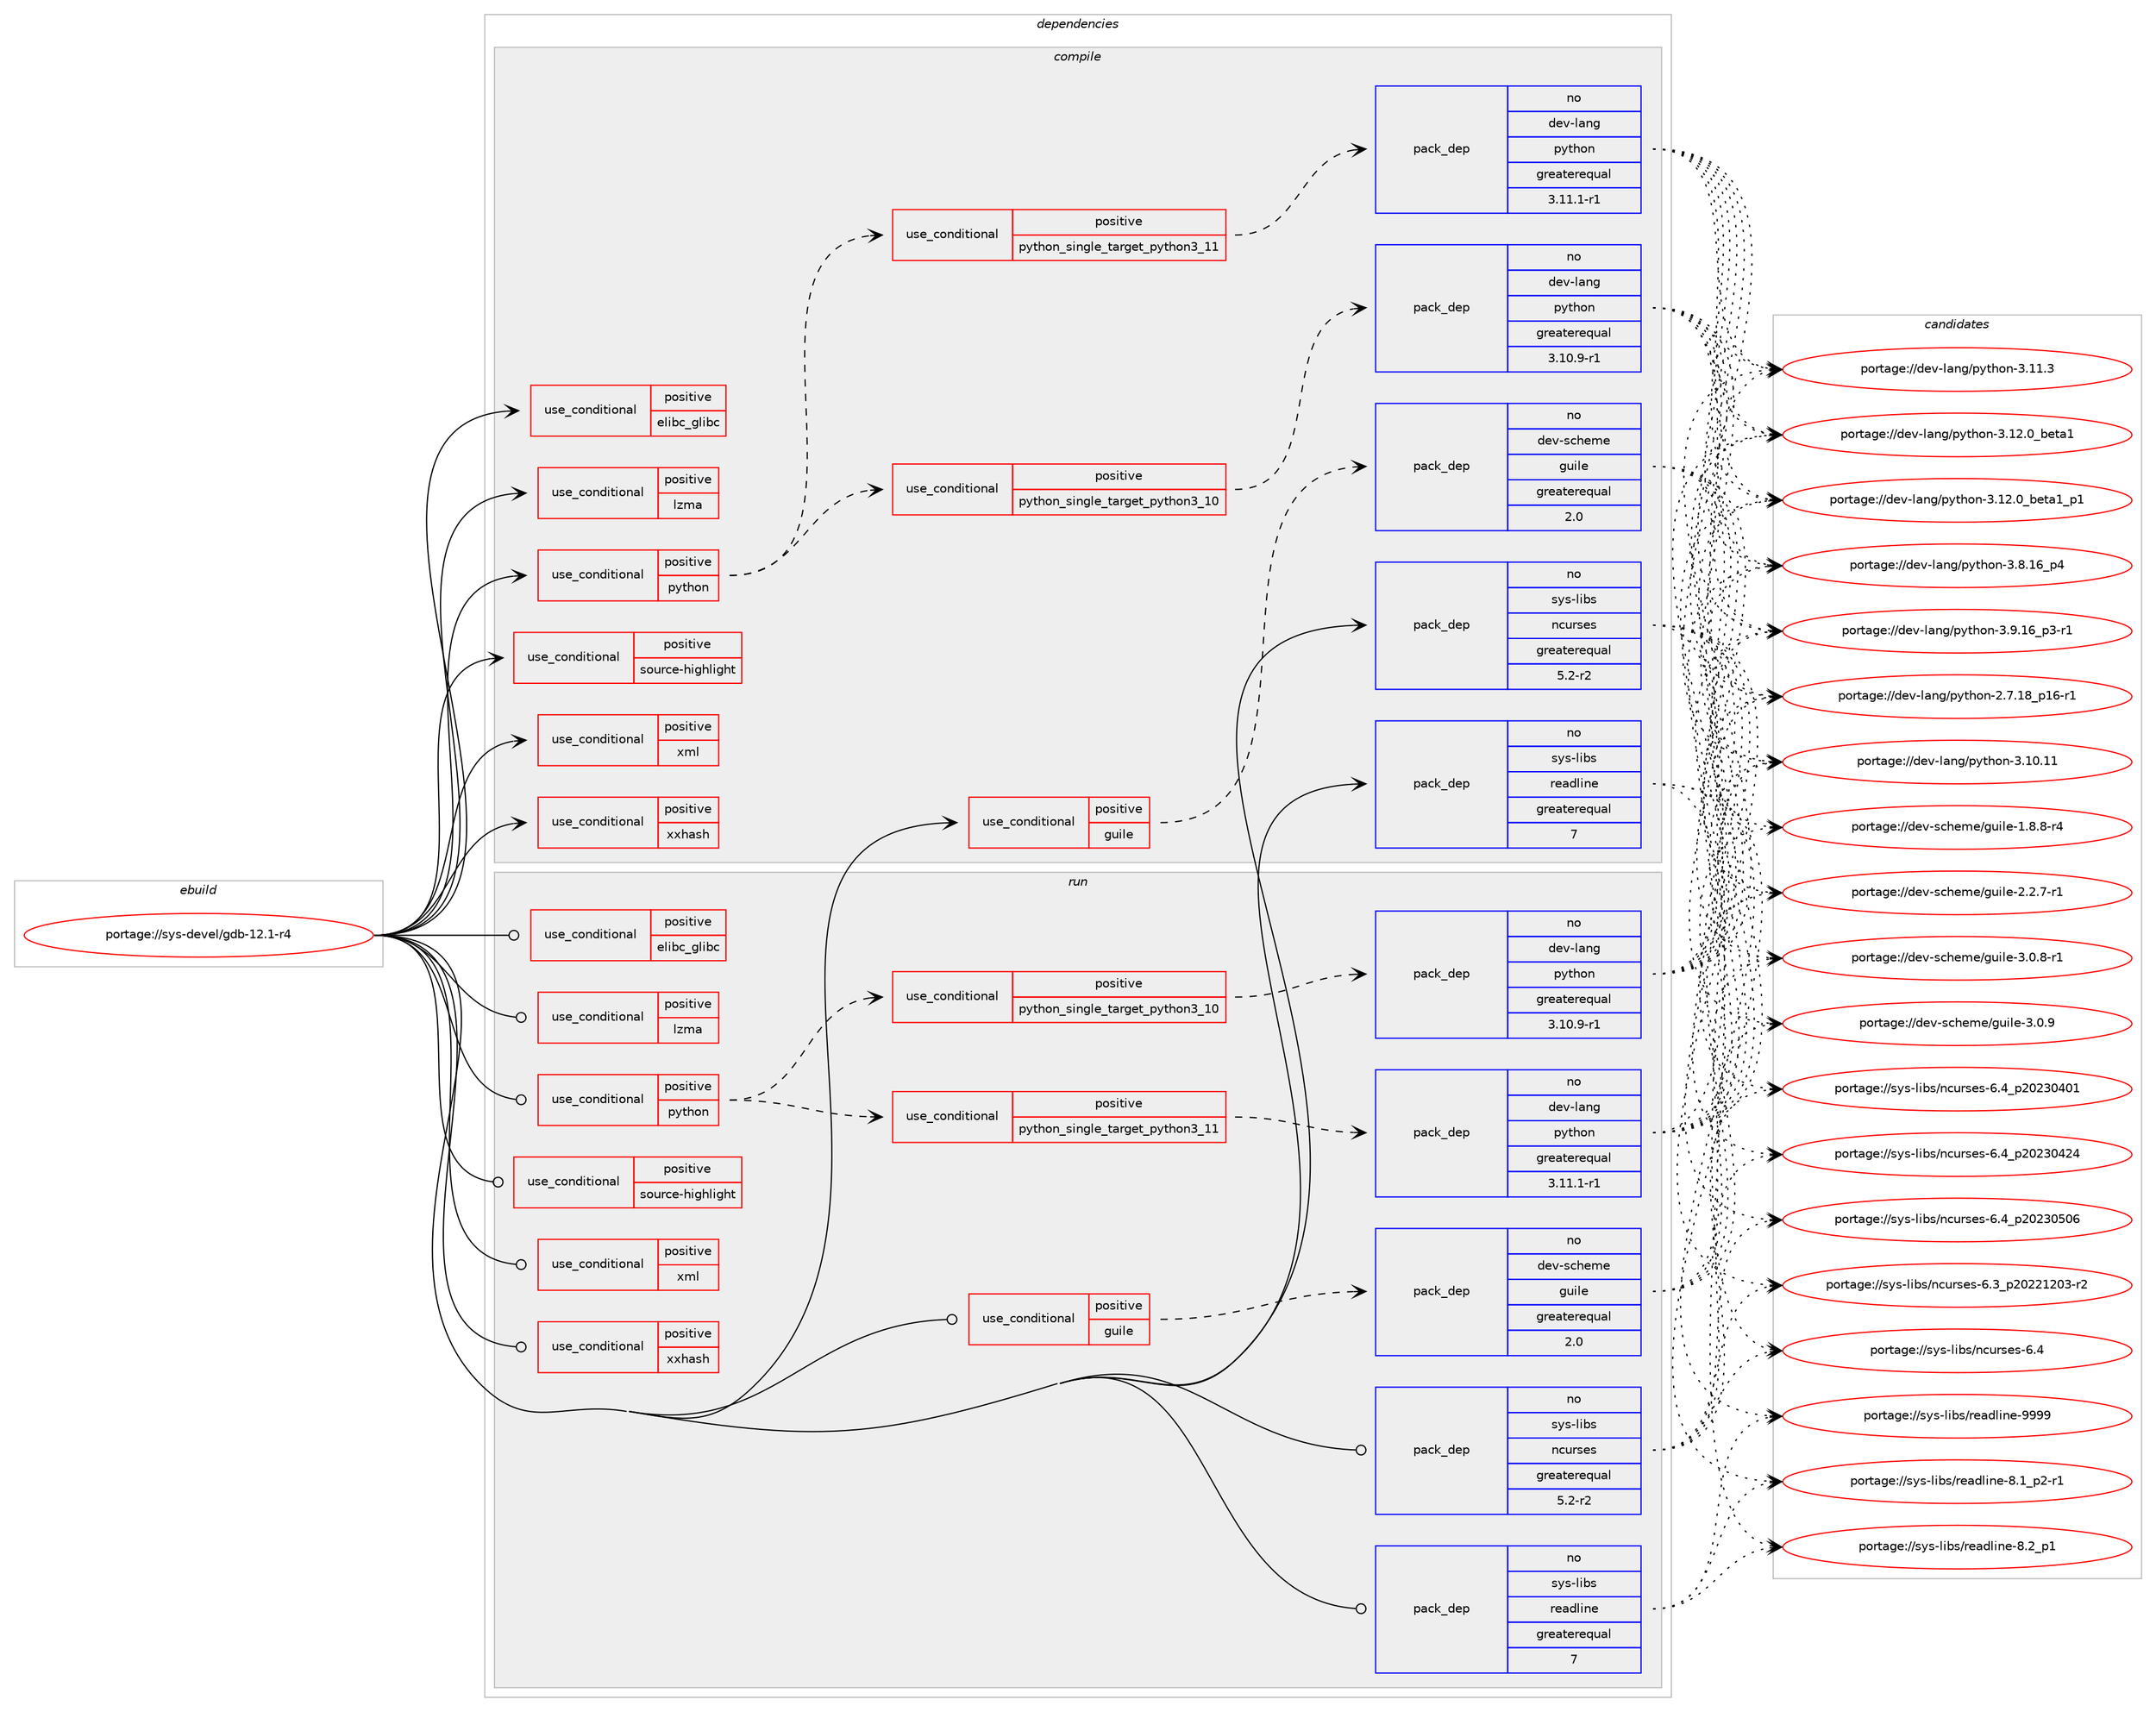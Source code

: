 digraph prolog {

# *************
# Graph options
# *************

newrank=true;
concentrate=true;
compound=true;
graph [rankdir=LR,fontname=Helvetica,fontsize=10,ranksep=1.5];#, ranksep=2.5, nodesep=0.2];
edge  [arrowhead=vee];
node  [fontname=Helvetica,fontsize=10];

# **********
# The ebuild
# **********

subgraph cluster_leftcol {
color=gray;
rank=same;
label=<<i>ebuild</i>>;
id [label="portage://sys-devel/gdb-12.1-r4", color=red, width=4, href="../sys-devel/gdb-12.1-r4.svg"];
}

# ****************
# The dependencies
# ****************

subgraph cluster_midcol {
color=gray;
label=<<i>dependencies</i>>;
subgraph cluster_compile {
fillcolor="#eeeeee";
style=filled;
label=<<i>compile</i>>;
subgraph cond3173 {
dependency4723 [label=<<TABLE BORDER="0" CELLBORDER="1" CELLSPACING="0" CELLPADDING="4"><TR><TD ROWSPAN="3" CELLPADDING="10">use_conditional</TD></TR><TR><TD>positive</TD></TR><TR><TD>elibc_glibc</TD></TR></TABLE>>, shape=none, color=red];
# *** BEGIN UNKNOWN DEPENDENCY TYPE (TODO) ***
# dependency4723 -> package_dependency(portage://sys-devel/gdb-12.1-r4,install,no,net-libs,libnsl,none,[,,],any_same_slot,[])
# *** END UNKNOWN DEPENDENCY TYPE (TODO) ***

}
id:e -> dependency4723:w [weight=20,style="solid",arrowhead="vee"];
subgraph cond3174 {
dependency4724 [label=<<TABLE BORDER="0" CELLBORDER="1" CELLSPACING="0" CELLPADDING="4"><TR><TD ROWSPAN="3" CELLPADDING="10">use_conditional</TD></TR><TR><TD>positive</TD></TR><TR><TD>guile</TD></TR></TABLE>>, shape=none, color=red];
subgraph pack1525 {
dependency4725 [label=<<TABLE BORDER="0" CELLBORDER="1" CELLSPACING="0" CELLPADDING="4" WIDTH="220"><TR><TD ROWSPAN="6" CELLPADDING="30">pack_dep</TD></TR><TR><TD WIDTH="110">no</TD></TR><TR><TD>dev-scheme</TD></TR><TR><TD>guile</TD></TR><TR><TD>greaterequal</TD></TR><TR><TD>2.0</TD></TR></TABLE>>, shape=none, color=blue];
}
dependency4724:e -> dependency4725:w [weight=20,style="dashed",arrowhead="vee"];
}
id:e -> dependency4724:w [weight=20,style="solid",arrowhead="vee"];
subgraph cond3175 {
dependency4726 [label=<<TABLE BORDER="0" CELLBORDER="1" CELLSPACING="0" CELLPADDING="4"><TR><TD ROWSPAN="3" CELLPADDING="10">use_conditional</TD></TR><TR><TD>positive</TD></TR><TR><TD>lzma</TD></TR></TABLE>>, shape=none, color=red];
# *** BEGIN UNKNOWN DEPENDENCY TYPE (TODO) ***
# dependency4726 -> package_dependency(portage://sys-devel/gdb-12.1-r4,install,no,app-arch,xz-utils,none,[,,],[],[])
# *** END UNKNOWN DEPENDENCY TYPE (TODO) ***

}
id:e -> dependency4726:w [weight=20,style="solid",arrowhead="vee"];
subgraph cond3176 {
dependency4727 [label=<<TABLE BORDER="0" CELLBORDER="1" CELLSPACING="0" CELLPADDING="4"><TR><TD ROWSPAN="3" CELLPADDING="10">use_conditional</TD></TR><TR><TD>positive</TD></TR><TR><TD>python</TD></TR></TABLE>>, shape=none, color=red];
subgraph cond3177 {
dependency4728 [label=<<TABLE BORDER="0" CELLBORDER="1" CELLSPACING="0" CELLPADDING="4"><TR><TD ROWSPAN="3" CELLPADDING="10">use_conditional</TD></TR><TR><TD>positive</TD></TR><TR><TD>python_single_target_python3_10</TD></TR></TABLE>>, shape=none, color=red];
subgraph pack1526 {
dependency4729 [label=<<TABLE BORDER="0" CELLBORDER="1" CELLSPACING="0" CELLPADDING="4" WIDTH="220"><TR><TD ROWSPAN="6" CELLPADDING="30">pack_dep</TD></TR><TR><TD WIDTH="110">no</TD></TR><TR><TD>dev-lang</TD></TR><TR><TD>python</TD></TR><TR><TD>greaterequal</TD></TR><TR><TD>3.10.9-r1</TD></TR></TABLE>>, shape=none, color=blue];
}
dependency4728:e -> dependency4729:w [weight=20,style="dashed",arrowhead="vee"];
}
dependency4727:e -> dependency4728:w [weight=20,style="dashed",arrowhead="vee"];
subgraph cond3178 {
dependency4730 [label=<<TABLE BORDER="0" CELLBORDER="1" CELLSPACING="0" CELLPADDING="4"><TR><TD ROWSPAN="3" CELLPADDING="10">use_conditional</TD></TR><TR><TD>positive</TD></TR><TR><TD>python_single_target_python3_11</TD></TR></TABLE>>, shape=none, color=red];
subgraph pack1527 {
dependency4731 [label=<<TABLE BORDER="0" CELLBORDER="1" CELLSPACING="0" CELLPADDING="4" WIDTH="220"><TR><TD ROWSPAN="6" CELLPADDING="30">pack_dep</TD></TR><TR><TD WIDTH="110">no</TD></TR><TR><TD>dev-lang</TD></TR><TR><TD>python</TD></TR><TR><TD>greaterequal</TD></TR><TR><TD>3.11.1-r1</TD></TR></TABLE>>, shape=none, color=blue];
}
dependency4730:e -> dependency4731:w [weight=20,style="dashed",arrowhead="vee"];
}
dependency4727:e -> dependency4730:w [weight=20,style="dashed",arrowhead="vee"];
}
id:e -> dependency4727:w [weight=20,style="solid",arrowhead="vee"];
subgraph cond3179 {
dependency4732 [label=<<TABLE BORDER="0" CELLBORDER="1" CELLSPACING="0" CELLPADDING="4"><TR><TD ROWSPAN="3" CELLPADDING="10">use_conditional</TD></TR><TR><TD>positive</TD></TR><TR><TD>source-highlight</TD></TR></TABLE>>, shape=none, color=red];
# *** BEGIN UNKNOWN DEPENDENCY TYPE (TODO) ***
# dependency4732 -> package_dependency(portage://sys-devel/gdb-12.1-r4,install,no,dev-util,source-highlight,none,[,,],[],[])
# *** END UNKNOWN DEPENDENCY TYPE (TODO) ***

}
id:e -> dependency4732:w [weight=20,style="solid",arrowhead="vee"];
subgraph cond3180 {
dependency4733 [label=<<TABLE BORDER="0" CELLBORDER="1" CELLSPACING="0" CELLPADDING="4"><TR><TD ROWSPAN="3" CELLPADDING="10">use_conditional</TD></TR><TR><TD>positive</TD></TR><TR><TD>xml</TD></TR></TABLE>>, shape=none, color=red];
# *** BEGIN UNKNOWN DEPENDENCY TYPE (TODO) ***
# dependency4733 -> package_dependency(portage://sys-devel/gdb-12.1-r4,install,no,dev-libs,expat,none,[,,],[],[])
# *** END UNKNOWN DEPENDENCY TYPE (TODO) ***

}
id:e -> dependency4733:w [weight=20,style="solid",arrowhead="vee"];
subgraph cond3181 {
dependency4734 [label=<<TABLE BORDER="0" CELLBORDER="1" CELLSPACING="0" CELLPADDING="4"><TR><TD ROWSPAN="3" CELLPADDING="10">use_conditional</TD></TR><TR><TD>positive</TD></TR><TR><TD>xxhash</TD></TR></TABLE>>, shape=none, color=red];
# *** BEGIN UNKNOWN DEPENDENCY TYPE (TODO) ***
# dependency4734 -> package_dependency(portage://sys-devel/gdb-12.1-r4,install,no,dev-libs,xxhash,none,[,,],[],[])
# *** END UNKNOWN DEPENDENCY TYPE (TODO) ***

}
id:e -> dependency4734:w [weight=20,style="solid",arrowhead="vee"];
# *** BEGIN UNKNOWN DEPENDENCY TYPE (TODO) ***
# id -> package_dependency(portage://sys-devel/gdb-12.1-r4,install,no,dev-libs,gmp,none,[,,],any_same_slot,[])
# *** END UNKNOWN DEPENDENCY TYPE (TODO) ***

# *** BEGIN UNKNOWN DEPENDENCY TYPE (TODO) ***
# id -> package_dependency(portage://sys-devel/gdb-12.1-r4,install,no,dev-libs,mpfr,none,[,,],[slot(0),equal],[])
# *** END UNKNOWN DEPENDENCY TYPE (TODO) ***

subgraph pack1528 {
dependency4735 [label=<<TABLE BORDER="0" CELLBORDER="1" CELLSPACING="0" CELLPADDING="4" WIDTH="220"><TR><TD ROWSPAN="6" CELLPADDING="30">pack_dep</TD></TR><TR><TD WIDTH="110">no</TD></TR><TR><TD>sys-libs</TD></TR><TR><TD>ncurses</TD></TR><TR><TD>greaterequal</TD></TR><TR><TD>5.2-r2</TD></TR></TABLE>>, shape=none, color=blue];
}
id:e -> dependency4735:w [weight=20,style="solid",arrowhead="vee"];
subgraph pack1529 {
dependency4736 [label=<<TABLE BORDER="0" CELLBORDER="1" CELLSPACING="0" CELLPADDING="4" WIDTH="220"><TR><TD ROWSPAN="6" CELLPADDING="30">pack_dep</TD></TR><TR><TD WIDTH="110">no</TD></TR><TR><TD>sys-libs</TD></TR><TR><TD>readline</TD></TR><TR><TD>greaterequal</TD></TR><TR><TD>7</TD></TR></TABLE>>, shape=none, color=blue];
}
id:e -> dependency4736:w [weight=20,style="solid",arrowhead="vee"];
# *** BEGIN UNKNOWN DEPENDENCY TYPE (TODO) ***
# id -> package_dependency(portage://sys-devel/gdb-12.1-r4,install,no,sys-libs,zlib,none,[,,],[],[])
# *** END UNKNOWN DEPENDENCY TYPE (TODO) ***

}
subgraph cluster_compileandrun {
fillcolor="#eeeeee";
style=filled;
label=<<i>compile and run</i>>;
}
subgraph cluster_run {
fillcolor="#eeeeee";
style=filled;
label=<<i>run</i>>;
subgraph cond3182 {
dependency4737 [label=<<TABLE BORDER="0" CELLBORDER="1" CELLSPACING="0" CELLPADDING="4"><TR><TD ROWSPAN="3" CELLPADDING="10">use_conditional</TD></TR><TR><TD>positive</TD></TR><TR><TD>elibc_glibc</TD></TR></TABLE>>, shape=none, color=red];
# *** BEGIN UNKNOWN DEPENDENCY TYPE (TODO) ***
# dependency4737 -> package_dependency(portage://sys-devel/gdb-12.1-r4,run,no,net-libs,libnsl,none,[,,],any_same_slot,[])
# *** END UNKNOWN DEPENDENCY TYPE (TODO) ***

}
id:e -> dependency4737:w [weight=20,style="solid",arrowhead="odot"];
subgraph cond3183 {
dependency4738 [label=<<TABLE BORDER="0" CELLBORDER="1" CELLSPACING="0" CELLPADDING="4"><TR><TD ROWSPAN="3" CELLPADDING="10">use_conditional</TD></TR><TR><TD>positive</TD></TR><TR><TD>guile</TD></TR></TABLE>>, shape=none, color=red];
subgraph pack1530 {
dependency4739 [label=<<TABLE BORDER="0" CELLBORDER="1" CELLSPACING="0" CELLPADDING="4" WIDTH="220"><TR><TD ROWSPAN="6" CELLPADDING="30">pack_dep</TD></TR><TR><TD WIDTH="110">no</TD></TR><TR><TD>dev-scheme</TD></TR><TR><TD>guile</TD></TR><TR><TD>greaterequal</TD></TR><TR><TD>2.0</TD></TR></TABLE>>, shape=none, color=blue];
}
dependency4738:e -> dependency4739:w [weight=20,style="dashed",arrowhead="vee"];
}
id:e -> dependency4738:w [weight=20,style="solid",arrowhead="odot"];
subgraph cond3184 {
dependency4740 [label=<<TABLE BORDER="0" CELLBORDER="1" CELLSPACING="0" CELLPADDING="4"><TR><TD ROWSPAN="3" CELLPADDING="10">use_conditional</TD></TR><TR><TD>positive</TD></TR><TR><TD>lzma</TD></TR></TABLE>>, shape=none, color=red];
# *** BEGIN UNKNOWN DEPENDENCY TYPE (TODO) ***
# dependency4740 -> package_dependency(portage://sys-devel/gdb-12.1-r4,run,no,app-arch,xz-utils,none,[,,],[],[])
# *** END UNKNOWN DEPENDENCY TYPE (TODO) ***

}
id:e -> dependency4740:w [weight=20,style="solid",arrowhead="odot"];
subgraph cond3185 {
dependency4741 [label=<<TABLE BORDER="0" CELLBORDER="1" CELLSPACING="0" CELLPADDING="4"><TR><TD ROWSPAN="3" CELLPADDING="10">use_conditional</TD></TR><TR><TD>positive</TD></TR><TR><TD>python</TD></TR></TABLE>>, shape=none, color=red];
subgraph cond3186 {
dependency4742 [label=<<TABLE BORDER="0" CELLBORDER="1" CELLSPACING="0" CELLPADDING="4"><TR><TD ROWSPAN="3" CELLPADDING="10">use_conditional</TD></TR><TR><TD>positive</TD></TR><TR><TD>python_single_target_python3_10</TD></TR></TABLE>>, shape=none, color=red];
subgraph pack1531 {
dependency4743 [label=<<TABLE BORDER="0" CELLBORDER="1" CELLSPACING="0" CELLPADDING="4" WIDTH="220"><TR><TD ROWSPAN="6" CELLPADDING="30">pack_dep</TD></TR><TR><TD WIDTH="110">no</TD></TR><TR><TD>dev-lang</TD></TR><TR><TD>python</TD></TR><TR><TD>greaterequal</TD></TR><TR><TD>3.10.9-r1</TD></TR></TABLE>>, shape=none, color=blue];
}
dependency4742:e -> dependency4743:w [weight=20,style="dashed",arrowhead="vee"];
}
dependency4741:e -> dependency4742:w [weight=20,style="dashed",arrowhead="vee"];
subgraph cond3187 {
dependency4744 [label=<<TABLE BORDER="0" CELLBORDER="1" CELLSPACING="0" CELLPADDING="4"><TR><TD ROWSPAN="3" CELLPADDING="10">use_conditional</TD></TR><TR><TD>positive</TD></TR><TR><TD>python_single_target_python3_11</TD></TR></TABLE>>, shape=none, color=red];
subgraph pack1532 {
dependency4745 [label=<<TABLE BORDER="0" CELLBORDER="1" CELLSPACING="0" CELLPADDING="4" WIDTH="220"><TR><TD ROWSPAN="6" CELLPADDING="30">pack_dep</TD></TR><TR><TD WIDTH="110">no</TD></TR><TR><TD>dev-lang</TD></TR><TR><TD>python</TD></TR><TR><TD>greaterequal</TD></TR><TR><TD>3.11.1-r1</TD></TR></TABLE>>, shape=none, color=blue];
}
dependency4744:e -> dependency4745:w [weight=20,style="dashed",arrowhead="vee"];
}
dependency4741:e -> dependency4744:w [weight=20,style="dashed",arrowhead="vee"];
}
id:e -> dependency4741:w [weight=20,style="solid",arrowhead="odot"];
subgraph cond3188 {
dependency4746 [label=<<TABLE BORDER="0" CELLBORDER="1" CELLSPACING="0" CELLPADDING="4"><TR><TD ROWSPAN="3" CELLPADDING="10">use_conditional</TD></TR><TR><TD>positive</TD></TR><TR><TD>source-highlight</TD></TR></TABLE>>, shape=none, color=red];
# *** BEGIN UNKNOWN DEPENDENCY TYPE (TODO) ***
# dependency4746 -> package_dependency(portage://sys-devel/gdb-12.1-r4,run,no,dev-util,source-highlight,none,[,,],[],[])
# *** END UNKNOWN DEPENDENCY TYPE (TODO) ***

}
id:e -> dependency4746:w [weight=20,style="solid",arrowhead="odot"];
subgraph cond3189 {
dependency4747 [label=<<TABLE BORDER="0" CELLBORDER="1" CELLSPACING="0" CELLPADDING="4"><TR><TD ROWSPAN="3" CELLPADDING="10">use_conditional</TD></TR><TR><TD>positive</TD></TR><TR><TD>xml</TD></TR></TABLE>>, shape=none, color=red];
# *** BEGIN UNKNOWN DEPENDENCY TYPE (TODO) ***
# dependency4747 -> package_dependency(portage://sys-devel/gdb-12.1-r4,run,no,dev-libs,expat,none,[,,],[],[])
# *** END UNKNOWN DEPENDENCY TYPE (TODO) ***

}
id:e -> dependency4747:w [weight=20,style="solid",arrowhead="odot"];
subgraph cond3190 {
dependency4748 [label=<<TABLE BORDER="0" CELLBORDER="1" CELLSPACING="0" CELLPADDING="4"><TR><TD ROWSPAN="3" CELLPADDING="10">use_conditional</TD></TR><TR><TD>positive</TD></TR><TR><TD>xxhash</TD></TR></TABLE>>, shape=none, color=red];
# *** BEGIN UNKNOWN DEPENDENCY TYPE (TODO) ***
# dependency4748 -> package_dependency(portage://sys-devel/gdb-12.1-r4,run,no,dev-libs,xxhash,none,[,,],[],[])
# *** END UNKNOWN DEPENDENCY TYPE (TODO) ***

}
id:e -> dependency4748:w [weight=20,style="solid",arrowhead="odot"];
# *** BEGIN UNKNOWN DEPENDENCY TYPE (TODO) ***
# id -> package_dependency(portage://sys-devel/gdb-12.1-r4,run,no,dev-libs,gmp,none,[,,],any_same_slot,[])
# *** END UNKNOWN DEPENDENCY TYPE (TODO) ***

# *** BEGIN UNKNOWN DEPENDENCY TYPE (TODO) ***
# id -> package_dependency(portage://sys-devel/gdb-12.1-r4,run,no,dev-libs,mpfr,none,[,,],[slot(0),equal],[])
# *** END UNKNOWN DEPENDENCY TYPE (TODO) ***

subgraph pack1533 {
dependency4749 [label=<<TABLE BORDER="0" CELLBORDER="1" CELLSPACING="0" CELLPADDING="4" WIDTH="220"><TR><TD ROWSPAN="6" CELLPADDING="30">pack_dep</TD></TR><TR><TD WIDTH="110">no</TD></TR><TR><TD>sys-libs</TD></TR><TR><TD>ncurses</TD></TR><TR><TD>greaterequal</TD></TR><TR><TD>5.2-r2</TD></TR></TABLE>>, shape=none, color=blue];
}
id:e -> dependency4749:w [weight=20,style="solid",arrowhead="odot"];
subgraph pack1534 {
dependency4750 [label=<<TABLE BORDER="0" CELLBORDER="1" CELLSPACING="0" CELLPADDING="4" WIDTH="220"><TR><TD ROWSPAN="6" CELLPADDING="30">pack_dep</TD></TR><TR><TD WIDTH="110">no</TD></TR><TR><TD>sys-libs</TD></TR><TR><TD>readline</TD></TR><TR><TD>greaterequal</TD></TR><TR><TD>7</TD></TR></TABLE>>, shape=none, color=blue];
}
id:e -> dependency4750:w [weight=20,style="solid",arrowhead="odot"];
# *** BEGIN UNKNOWN DEPENDENCY TYPE (TODO) ***
# id -> package_dependency(portage://sys-devel/gdb-12.1-r4,run,no,sys-libs,zlib,none,[,,],[],[])
# *** END UNKNOWN DEPENDENCY TYPE (TODO) ***

}
}

# **************
# The candidates
# **************

subgraph cluster_choices {
rank=same;
color=gray;
label=<<i>candidates</i>>;

subgraph choice1525 {
color=black;
nodesep=1;
choice1001011184511599104101109101471031171051081014549465646564511452 [label="portage://dev-scheme/guile-1.8.8-r4", color=red, width=4,href="../dev-scheme/guile-1.8.8-r4.svg"];
choice1001011184511599104101109101471031171051081014550465046554511449 [label="portage://dev-scheme/guile-2.2.7-r1", color=red, width=4,href="../dev-scheme/guile-2.2.7-r1.svg"];
choice1001011184511599104101109101471031171051081014551464846564511449 [label="portage://dev-scheme/guile-3.0.8-r1", color=red, width=4,href="../dev-scheme/guile-3.0.8-r1.svg"];
choice100101118451159910410110910147103117105108101455146484657 [label="portage://dev-scheme/guile-3.0.9", color=red, width=4,href="../dev-scheme/guile-3.0.9.svg"];
dependency4725:e -> choice1001011184511599104101109101471031171051081014549465646564511452:w [style=dotted,weight="100"];
dependency4725:e -> choice1001011184511599104101109101471031171051081014550465046554511449:w [style=dotted,weight="100"];
dependency4725:e -> choice1001011184511599104101109101471031171051081014551464846564511449:w [style=dotted,weight="100"];
dependency4725:e -> choice100101118451159910410110910147103117105108101455146484657:w [style=dotted,weight="100"];
}
subgraph choice1526 {
color=black;
nodesep=1;
choice100101118451089711010347112121116104111110455046554649569511249544511449 [label="portage://dev-lang/python-2.7.18_p16-r1", color=red, width=4,href="../dev-lang/python-2.7.18_p16-r1.svg"];
choice1001011184510897110103471121211161041111104551464948464949 [label="portage://dev-lang/python-3.10.11", color=red, width=4,href="../dev-lang/python-3.10.11.svg"];
choice10010111845108971101034711212111610411111045514649494651 [label="portage://dev-lang/python-3.11.3", color=red, width=4,href="../dev-lang/python-3.11.3.svg"];
choice1001011184510897110103471121211161041111104551464950464895981011169749 [label="portage://dev-lang/python-3.12.0_beta1", color=red, width=4,href="../dev-lang/python-3.12.0_beta1.svg"];
choice10010111845108971101034711212111610411111045514649504648959810111697499511249 [label="portage://dev-lang/python-3.12.0_beta1_p1", color=red, width=4,href="../dev-lang/python-3.12.0_beta1_p1.svg"];
choice100101118451089711010347112121116104111110455146564649549511252 [label="portage://dev-lang/python-3.8.16_p4", color=red, width=4,href="../dev-lang/python-3.8.16_p4.svg"];
choice1001011184510897110103471121211161041111104551465746495495112514511449 [label="portage://dev-lang/python-3.9.16_p3-r1", color=red, width=4,href="../dev-lang/python-3.9.16_p3-r1.svg"];
dependency4729:e -> choice100101118451089711010347112121116104111110455046554649569511249544511449:w [style=dotted,weight="100"];
dependency4729:e -> choice1001011184510897110103471121211161041111104551464948464949:w [style=dotted,weight="100"];
dependency4729:e -> choice10010111845108971101034711212111610411111045514649494651:w [style=dotted,weight="100"];
dependency4729:e -> choice1001011184510897110103471121211161041111104551464950464895981011169749:w [style=dotted,weight="100"];
dependency4729:e -> choice10010111845108971101034711212111610411111045514649504648959810111697499511249:w [style=dotted,weight="100"];
dependency4729:e -> choice100101118451089711010347112121116104111110455146564649549511252:w [style=dotted,weight="100"];
dependency4729:e -> choice1001011184510897110103471121211161041111104551465746495495112514511449:w [style=dotted,weight="100"];
}
subgraph choice1527 {
color=black;
nodesep=1;
choice100101118451089711010347112121116104111110455046554649569511249544511449 [label="portage://dev-lang/python-2.7.18_p16-r1", color=red, width=4,href="../dev-lang/python-2.7.18_p16-r1.svg"];
choice1001011184510897110103471121211161041111104551464948464949 [label="portage://dev-lang/python-3.10.11", color=red, width=4,href="../dev-lang/python-3.10.11.svg"];
choice10010111845108971101034711212111610411111045514649494651 [label="portage://dev-lang/python-3.11.3", color=red, width=4,href="../dev-lang/python-3.11.3.svg"];
choice1001011184510897110103471121211161041111104551464950464895981011169749 [label="portage://dev-lang/python-3.12.0_beta1", color=red, width=4,href="../dev-lang/python-3.12.0_beta1.svg"];
choice10010111845108971101034711212111610411111045514649504648959810111697499511249 [label="portage://dev-lang/python-3.12.0_beta1_p1", color=red, width=4,href="../dev-lang/python-3.12.0_beta1_p1.svg"];
choice100101118451089711010347112121116104111110455146564649549511252 [label="portage://dev-lang/python-3.8.16_p4", color=red, width=4,href="../dev-lang/python-3.8.16_p4.svg"];
choice1001011184510897110103471121211161041111104551465746495495112514511449 [label="portage://dev-lang/python-3.9.16_p3-r1", color=red, width=4,href="../dev-lang/python-3.9.16_p3-r1.svg"];
dependency4731:e -> choice100101118451089711010347112121116104111110455046554649569511249544511449:w [style=dotted,weight="100"];
dependency4731:e -> choice1001011184510897110103471121211161041111104551464948464949:w [style=dotted,weight="100"];
dependency4731:e -> choice10010111845108971101034711212111610411111045514649494651:w [style=dotted,weight="100"];
dependency4731:e -> choice1001011184510897110103471121211161041111104551464950464895981011169749:w [style=dotted,weight="100"];
dependency4731:e -> choice10010111845108971101034711212111610411111045514649504648959810111697499511249:w [style=dotted,weight="100"];
dependency4731:e -> choice100101118451089711010347112121116104111110455146564649549511252:w [style=dotted,weight="100"];
dependency4731:e -> choice1001011184510897110103471121211161041111104551465746495495112514511449:w [style=dotted,weight="100"];
}
subgraph choice1528 {
color=black;
nodesep=1;
choice11512111545108105981154711099117114115101115455446519511250485050495048514511450 [label="portage://sys-libs/ncurses-6.3_p20221203-r2", color=red, width=4,href="../sys-libs/ncurses-6.3_p20221203-r2.svg"];
choice1151211154510810598115471109911711411510111545544652 [label="portage://sys-libs/ncurses-6.4", color=red, width=4,href="../sys-libs/ncurses-6.4.svg"];
choice1151211154510810598115471109911711411510111545544652951125048505148524849 [label="portage://sys-libs/ncurses-6.4_p20230401", color=red, width=4,href="../sys-libs/ncurses-6.4_p20230401.svg"];
choice1151211154510810598115471109911711411510111545544652951125048505148525052 [label="portage://sys-libs/ncurses-6.4_p20230424", color=red, width=4,href="../sys-libs/ncurses-6.4_p20230424.svg"];
choice1151211154510810598115471109911711411510111545544652951125048505148534854 [label="portage://sys-libs/ncurses-6.4_p20230506", color=red, width=4,href="../sys-libs/ncurses-6.4_p20230506.svg"];
dependency4735:e -> choice11512111545108105981154711099117114115101115455446519511250485050495048514511450:w [style=dotted,weight="100"];
dependency4735:e -> choice1151211154510810598115471109911711411510111545544652:w [style=dotted,weight="100"];
dependency4735:e -> choice1151211154510810598115471109911711411510111545544652951125048505148524849:w [style=dotted,weight="100"];
dependency4735:e -> choice1151211154510810598115471109911711411510111545544652951125048505148525052:w [style=dotted,weight="100"];
dependency4735:e -> choice1151211154510810598115471109911711411510111545544652951125048505148534854:w [style=dotted,weight="100"];
}
subgraph choice1529 {
color=black;
nodesep=1;
choice115121115451081059811547114101971001081051101014556464995112504511449 [label="portage://sys-libs/readline-8.1_p2-r1", color=red, width=4,href="../sys-libs/readline-8.1_p2-r1.svg"];
choice11512111545108105981154711410197100108105110101455646509511249 [label="portage://sys-libs/readline-8.2_p1", color=red, width=4,href="../sys-libs/readline-8.2_p1.svg"];
choice115121115451081059811547114101971001081051101014557575757 [label="portage://sys-libs/readline-9999", color=red, width=4,href="../sys-libs/readline-9999.svg"];
dependency4736:e -> choice115121115451081059811547114101971001081051101014556464995112504511449:w [style=dotted,weight="100"];
dependency4736:e -> choice11512111545108105981154711410197100108105110101455646509511249:w [style=dotted,weight="100"];
dependency4736:e -> choice115121115451081059811547114101971001081051101014557575757:w [style=dotted,weight="100"];
}
subgraph choice1530 {
color=black;
nodesep=1;
choice1001011184511599104101109101471031171051081014549465646564511452 [label="portage://dev-scheme/guile-1.8.8-r4", color=red, width=4,href="../dev-scheme/guile-1.8.8-r4.svg"];
choice1001011184511599104101109101471031171051081014550465046554511449 [label="portage://dev-scheme/guile-2.2.7-r1", color=red, width=4,href="../dev-scheme/guile-2.2.7-r1.svg"];
choice1001011184511599104101109101471031171051081014551464846564511449 [label="portage://dev-scheme/guile-3.0.8-r1", color=red, width=4,href="../dev-scheme/guile-3.0.8-r1.svg"];
choice100101118451159910410110910147103117105108101455146484657 [label="portage://dev-scheme/guile-3.0.9", color=red, width=4,href="../dev-scheme/guile-3.0.9.svg"];
dependency4739:e -> choice1001011184511599104101109101471031171051081014549465646564511452:w [style=dotted,weight="100"];
dependency4739:e -> choice1001011184511599104101109101471031171051081014550465046554511449:w [style=dotted,weight="100"];
dependency4739:e -> choice1001011184511599104101109101471031171051081014551464846564511449:w [style=dotted,weight="100"];
dependency4739:e -> choice100101118451159910410110910147103117105108101455146484657:w [style=dotted,weight="100"];
}
subgraph choice1531 {
color=black;
nodesep=1;
choice100101118451089711010347112121116104111110455046554649569511249544511449 [label="portage://dev-lang/python-2.7.18_p16-r1", color=red, width=4,href="../dev-lang/python-2.7.18_p16-r1.svg"];
choice1001011184510897110103471121211161041111104551464948464949 [label="portage://dev-lang/python-3.10.11", color=red, width=4,href="../dev-lang/python-3.10.11.svg"];
choice10010111845108971101034711212111610411111045514649494651 [label="portage://dev-lang/python-3.11.3", color=red, width=4,href="../dev-lang/python-3.11.3.svg"];
choice1001011184510897110103471121211161041111104551464950464895981011169749 [label="portage://dev-lang/python-3.12.0_beta1", color=red, width=4,href="../dev-lang/python-3.12.0_beta1.svg"];
choice10010111845108971101034711212111610411111045514649504648959810111697499511249 [label="portage://dev-lang/python-3.12.0_beta1_p1", color=red, width=4,href="../dev-lang/python-3.12.0_beta1_p1.svg"];
choice100101118451089711010347112121116104111110455146564649549511252 [label="portage://dev-lang/python-3.8.16_p4", color=red, width=4,href="../dev-lang/python-3.8.16_p4.svg"];
choice1001011184510897110103471121211161041111104551465746495495112514511449 [label="portage://dev-lang/python-3.9.16_p3-r1", color=red, width=4,href="../dev-lang/python-3.9.16_p3-r1.svg"];
dependency4743:e -> choice100101118451089711010347112121116104111110455046554649569511249544511449:w [style=dotted,weight="100"];
dependency4743:e -> choice1001011184510897110103471121211161041111104551464948464949:w [style=dotted,weight="100"];
dependency4743:e -> choice10010111845108971101034711212111610411111045514649494651:w [style=dotted,weight="100"];
dependency4743:e -> choice1001011184510897110103471121211161041111104551464950464895981011169749:w [style=dotted,weight="100"];
dependency4743:e -> choice10010111845108971101034711212111610411111045514649504648959810111697499511249:w [style=dotted,weight="100"];
dependency4743:e -> choice100101118451089711010347112121116104111110455146564649549511252:w [style=dotted,weight="100"];
dependency4743:e -> choice1001011184510897110103471121211161041111104551465746495495112514511449:w [style=dotted,weight="100"];
}
subgraph choice1532 {
color=black;
nodesep=1;
choice100101118451089711010347112121116104111110455046554649569511249544511449 [label="portage://dev-lang/python-2.7.18_p16-r1", color=red, width=4,href="../dev-lang/python-2.7.18_p16-r1.svg"];
choice1001011184510897110103471121211161041111104551464948464949 [label="portage://dev-lang/python-3.10.11", color=red, width=4,href="../dev-lang/python-3.10.11.svg"];
choice10010111845108971101034711212111610411111045514649494651 [label="portage://dev-lang/python-3.11.3", color=red, width=4,href="../dev-lang/python-3.11.3.svg"];
choice1001011184510897110103471121211161041111104551464950464895981011169749 [label="portage://dev-lang/python-3.12.0_beta1", color=red, width=4,href="../dev-lang/python-3.12.0_beta1.svg"];
choice10010111845108971101034711212111610411111045514649504648959810111697499511249 [label="portage://dev-lang/python-3.12.0_beta1_p1", color=red, width=4,href="../dev-lang/python-3.12.0_beta1_p1.svg"];
choice100101118451089711010347112121116104111110455146564649549511252 [label="portage://dev-lang/python-3.8.16_p4", color=red, width=4,href="../dev-lang/python-3.8.16_p4.svg"];
choice1001011184510897110103471121211161041111104551465746495495112514511449 [label="portage://dev-lang/python-3.9.16_p3-r1", color=red, width=4,href="../dev-lang/python-3.9.16_p3-r1.svg"];
dependency4745:e -> choice100101118451089711010347112121116104111110455046554649569511249544511449:w [style=dotted,weight="100"];
dependency4745:e -> choice1001011184510897110103471121211161041111104551464948464949:w [style=dotted,weight="100"];
dependency4745:e -> choice10010111845108971101034711212111610411111045514649494651:w [style=dotted,weight="100"];
dependency4745:e -> choice1001011184510897110103471121211161041111104551464950464895981011169749:w [style=dotted,weight="100"];
dependency4745:e -> choice10010111845108971101034711212111610411111045514649504648959810111697499511249:w [style=dotted,weight="100"];
dependency4745:e -> choice100101118451089711010347112121116104111110455146564649549511252:w [style=dotted,weight="100"];
dependency4745:e -> choice1001011184510897110103471121211161041111104551465746495495112514511449:w [style=dotted,weight="100"];
}
subgraph choice1533 {
color=black;
nodesep=1;
choice11512111545108105981154711099117114115101115455446519511250485050495048514511450 [label="portage://sys-libs/ncurses-6.3_p20221203-r2", color=red, width=4,href="../sys-libs/ncurses-6.3_p20221203-r2.svg"];
choice1151211154510810598115471109911711411510111545544652 [label="portage://sys-libs/ncurses-6.4", color=red, width=4,href="../sys-libs/ncurses-6.4.svg"];
choice1151211154510810598115471109911711411510111545544652951125048505148524849 [label="portage://sys-libs/ncurses-6.4_p20230401", color=red, width=4,href="../sys-libs/ncurses-6.4_p20230401.svg"];
choice1151211154510810598115471109911711411510111545544652951125048505148525052 [label="portage://sys-libs/ncurses-6.4_p20230424", color=red, width=4,href="../sys-libs/ncurses-6.4_p20230424.svg"];
choice1151211154510810598115471109911711411510111545544652951125048505148534854 [label="portage://sys-libs/ncurses-6.4_p20230506", color=red, width=4,href="../sys-libs/ncurses-6.4_p20230506.svg"];
dependency4749:e -> choice11512111545108105981154711099117114115101115455446519511250485050495048514511450:w [style=dotted,weight="100"];
dependency4749:e -> choice1151211154510810598115471109911711411510111545544652:w [style=dotted,weight="100"];
dependency4749:e -> choice1151211154510810598115471109911711411510111545544652951125048505148524849:w [style=dotted,weight="100"];
dependency4749:e -> choice1151211154510810598115471109911711411510111545544652951125048505148525052:w [style=dotted,weight="100"];
dependency4749:e -> choice1151211154510810598115471109911711411510111545544652951125048505148534854:w [style=dotted,weight="100"];
}
subgraph choice1534 {
color=black;
nodesep=1;
choice115121115451081059811547114101971001081051101014556464995112504511449 [label="portage://sys-libs/readline-8.1_p2-r1", color=red, width=4,href="../sys-libs/readline-8.1_p2-r1.svg"];
choice11512111545108105981154711410197100108105110101455646509511249 [label="portage://sys-libs/readline-8.2_p1", color=red, width=4,href="../sys-libs/readline-8.2_p1.svg"];
choice115121115451081059811547114101971001081051101014557575757 [label="portage://sys-libs/readline-9999", color=red, width=4,href="../sys-libs/readline-9999.svg"];
dependency4750:e -> choice115121115451081059811547114101971001081051101014556464995112504511449:w [style=dotted,weight="100"];
dependency4750:e -> choice11512111545108105981154711410197100108105110101455646509511249:w [style=dotted,weight="100"];
dependency4750:e -> choice115121115451081059811547114101971001081051101014557575757:w [style=dotted,weight="100"];
}
}

}
